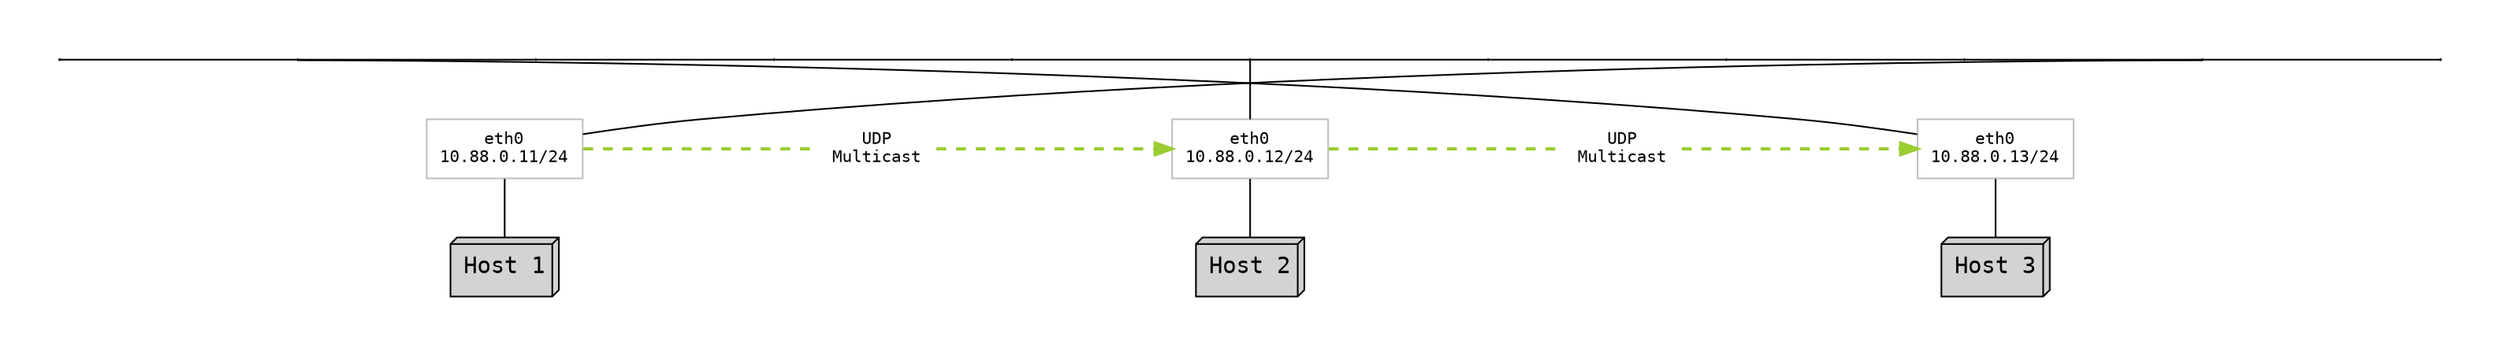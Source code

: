 digraph G {
    graph [pad="0.5", nodesep="2", ranksep="0.5"];

    subgraph overlay_network {
        color=black;
        label="Overlay Network";
        fontname="Monospace";
        style=dashed;
        labelloc="t";
        w10 -> host001 [arrowhead=none];
        w8 -> box_host001_host002 [arrowhead=none,style=invis];
        w6 -> host002 [arrowhead=none];
        w4 -> box_host002_host003 [arrowhead=none,style=invis];
        w2 -> host003 [arrowhead=none];
        host001 -> host001_label [arrowhead=none];
        host002 -> host002_label [arrowhead=none];
        host003 -> host003_label [arrowhead=none];

        host001 -> box_host001_host002 [arrowhead=none,style=dashed,color=yellowgreen,penwidth=2];
        box_host001_host002 -> host002 [style=dashed,color=yellowgreen,penwidth=2];
        host002 -> box_host002_host003 [arrowhead=none,style=dashed,color=yellowgreen,penwidth=2];
        box_host002_host003 -> host003 [style=dashed,color=yellowgreen,penwidth=2];

        w1, w2, w3, w4, w5, w6, w7, w8, w9, w10, w11 [shape=point,width="0.01"];
        w1 -> w2 -> w3 -> w4 -> w5 -> w6 -> w7 -> w8 -> w9 -> w10 -> w11 [arrowhead=none];
        {rank=same; w1, w2, w3, w4, w5, w6, w7, w8, w9, w10, w11 }

        {rank=same; host001, host002, host003; box_host001_host002; box_host002_host003}
        host001_label [label = "Host 1",shape=box3d,fontname="Monospace",style=filled,fillcolor=lightgrey]
        host002_label [label = "Host 2",shape=box3d,fontname="Monospace",style=filled,fillcolor=lightgrey];
        host003_label [label = "Host 3",shape=box3d,fontname="Monospace",style=filled,fillcolor=lightgrey];
        host001 [label = "eth0\n10.88.0.11/24",color=grey,shape=box,fontsize=10,fontname="Courier"];
        host002 [label = "eth0\n10.88.0.12/24",color=grey,shape=box,fontsize=10,fontname="Courier"];
        host003 [label = "eth0\n10.88.0.13/24",color=grey,shape=box,fontsize=10,fontname="Courier"];
        box_host001_host002 [label="UDP\nMulticast",shape=none,fontsize=10,fontname="Courier"];
        box_host002_host003 [label="UDP\nMulticast",shape=none,fontsize=10,fontname="Courier"];
    }

}
